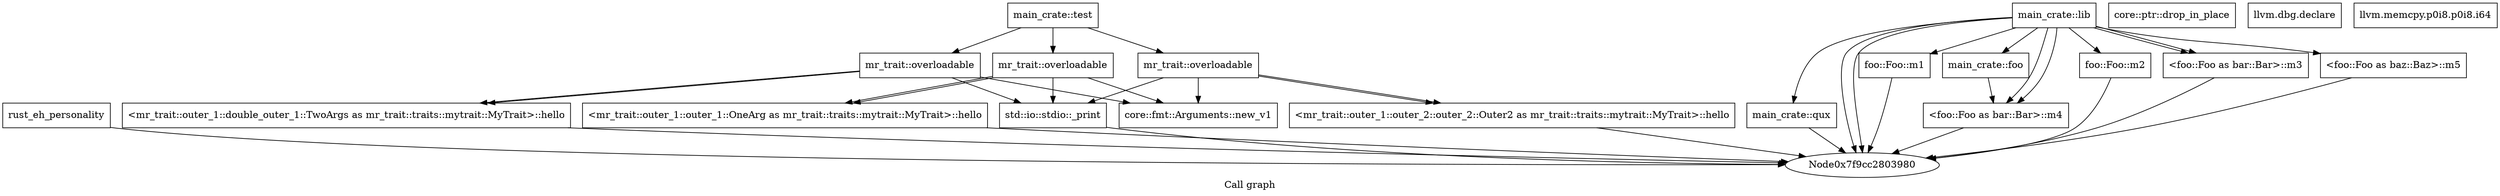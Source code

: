 digraph "Call graph" {
	label="Call graph";
	Node0x7f9cc2801900 [shape=record,label="{mr_trait::overloadable}"];
	Node0x7f9cc2801900 -> Node0x7f9cc2801960;
	Node0x7f9cc2801900 -> Node0x7f9cc2803a30;
	Node0x7f9cc2801900 -> Node0x7f9cc2801820;
	Node0x7f9cc2801900 -> Node0x7f9cc2801960;
	Node0x7f9cc2803a30 [shape=record,label="{core::fmt::Arguments::new_v1}"];
	Node0x7f9cc2803b70 [shape=record,label="{core::ptr::drop_in_place}"];
	Node0x7f9cc2806f70 [shape=record,label="{mr_trait::overloadable}"];
	Node0x7f9cc2806f70 -> Node0x7f9cc2806fd0;
	Node0x7f9cc2806f70 -> Node0x7f9cc2803a30;
	Node0x7f9cc2806f70 -> Node0x7f9cc2801820;
	Node0x7f9cc2806f70 -> Node0x7f9cc2806fd0;
	Node0x7f9cc28022c0 [shape=record,label="{rust_eh_personality}"];
	Node0x7f9cc28022c0 -> Node0x7f9cc2803980;
	Node0x7f9cc2806fd0 [shape=record,label="{\<mr_trait::outer_1::double_outer_1::TwoArgs as mr_trait::traits::mytrait::MyTrait\>::hello}"];
	Node0x7f9cc2806fd0 -> Node0x7f9cc2803980;
	Node0x7f9cc2801a40 [shape=record,label="{mr_trait::overloadable}"];
	Node0x7f9cc2801a40 -> Node0x7f9cc2801aa0;
	Node0x7f9cc2801a40 -> Node0x7f9cc2803a30;
	Node0x7f9cc2801a40 -> Node0x7f9cc2801820;
	Node0x7f9cc2801a40 -> Node0x7f9cc2801aa0;
	Node0x7f9cc2801b80 [shape=record,label="{main_crate::foo}"];
	Node0x7f9cc2801b80 -> Node0x7f9cc2801be0;
	Node0x7f9cc2801c40 [shape=record,label="{main_crate::qux}"];
	Node0x7f9cc2801c40 -> Node0x7f9cc2803980;
	Node0x7f9cc2801cc0 [shape=record,label="{main_crate::lib}"];
	Node0x7f9cc2801cc0 -> Node0x7f9cc2801d20;
	Node0x7f9cc2801cc0 -> Node0x7f9cc2801da0;
	Node0x7f9cc2801cc0 -> Node0x7f9cc2801e00;
	Node0x7f9cc2801cc0 -> Node0x7f9cc2801e00;
	Node0x7f9cc2801cc0 -> Node0x7f9cc2801be0;
	Node0x7f9cc2801cc0 -> Node0x7f9cc2801be0;
	Node0x7f9cc2801cc0 -> Node0x7f9cc2803980;
	Node0x7f9cc2801cc0 -> Node0x7f9cc2803980;
	Node0x7f9cc2801cc0 -> Node0x7f9cc2801fb0;
	Node0x7f9cc2801cc0 -> Node0x7f9cc2801b80;
	Node0x7f9cc2801cc0 -> Node0x7f9cc2801c40;
	Node0x7f9cc2801ee0 [shape=record,label="{main_crate::test}"];
	Node0x7f9cc2801ee0 -> Node0x7f9cc2801a40;
	Node0x7f9cc2801ee0 -> Node0x7f9cc2806f70;
	Node0x7f9cc2801ee0 -> Node0x7f9cc2801900;
	Node0x7f9cc2801f80 [shape=record,label="{llvm.dbg.declare}"];
	Node0x7f9cc2802210 [shape=record,label="{llvm.memcpy.p0i8.p0i8.i64}"];
	Node0x7f9cc2801820 [shape=record,label="{std::io::stdio::_print}"];
	Node0x7f9cc2801820 -> Node0x7f9cc2803980;
	Node0x7f9cc2801960 [shape=record,label="{\<mr_trait::outer_1::outer_1::OneArg as mr_trait::traits::mytrait::MyTrait\>::hello}"];
	Node0x7f9cc2801960 -> Node0x7f9cc2803980;
	Node0x7f9cc2801aa0 [shape=record,label="{\<mr_trait::outer_1::outer_2::outer_2::Outer2 as mr_trait::traits::mytrait::MyTrait\>::hello}"];
	Node0x7f9cc2801aa0 -> Node0x7f9cc2803980;
	Node0x7f9cc2801be0 [shape=record,label="{\<foo::Foo as bar::Bar\>::m4}"];
	Node0x7f9cc2801be0 -> Node0x7f9cc2803980;
	Node0x7f9cc2801d20 [shape=record,label="{foo::Foo::m1}"];
	Node0x7f9cc2801d20 -> Node0x7f9cc2803980;
	Node0x7f9cc2801da0 [shape=record,label="{foo::Foo::m2}"];
	Node0x7f9cc2801da0 -> Node0x7f9cc2803980;
	Node0x7f9cc2801e00 [shape=record,label="{\<foo::Foo as bar::Bar\>::m3}"];
	Node0x7f9cc2801e00 -> Node0x7f9cc2803980;
	Node0x7f9cc2801fb0 [shape=record,label="{\<foo::Foo as baz::Baz\>::m5}"];
	Node0x7f9cc2801fb0 -> Node0x7f9cc2803980;
}
